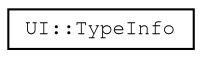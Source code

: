 digraph "Graphical Class Hierarchy"
{
 // LATEX_PDF_SIZE
  edge [fontname="FreeMono",fontsize="10",labelfontname="FreeMono",labelfontsize="10"];
  node [fontname="FreeMono",fontsize="10",shape=record];
  rankdir="LR";
  Node0 [label="UI::TypeInfo",height=0.2,width=0.4,color="black", fillcolor="white", style="filled",URL="$struct_u_i_1_1_type_info.html",tooltip=" "];
}
